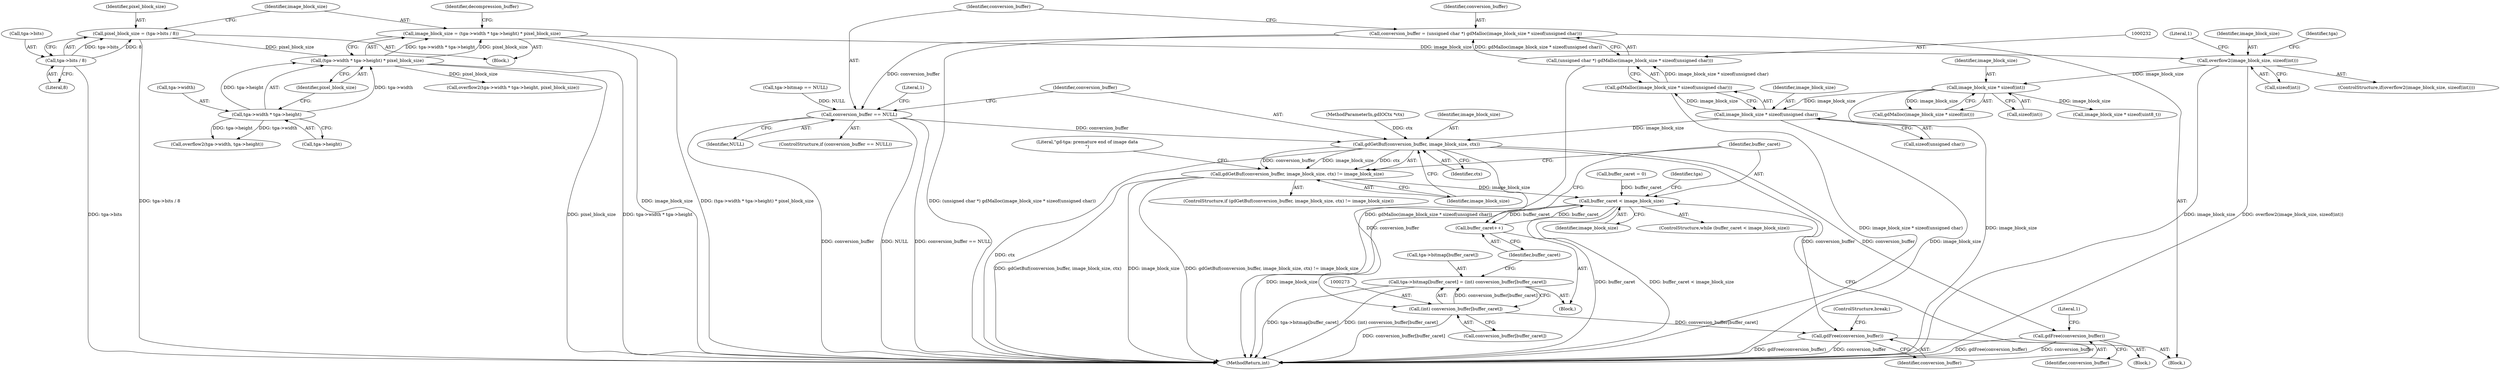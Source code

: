 digraph "0_libgd_01c61f8ab110a77ae64b5ca67c244c728c506f03@integer" {
"1000229" [label="(Call,conversion_buffer = (unsigned char *) gdMalloc(image_block_size * sizeof(unsigned char)))"];
"1000231" [label="(Call,(unsigned char *) gdMalloc(image_block_size * sizeof(unsigned char)))"];
"1000233" [label="(Call,gdMalloc(image_block_size * sizeof(unsigned char)))"];
"1000234" [label="(Call,image_block_size * sizeof(unsigned char))"];
"1000210" [label="(Call,image_block_size * sizeof(int))"];
"1000180" [label="(Call,overflow2(image_block_size, sizeof(int)))"];
"1000117" [label="(Call,image_block_size = (tga->width * tga->height) * pixel_block_size)"];
"1000119" [label="(Call,(tga->width * tga->height) * pixel_block_size)"];
"1000120" [label="(Call,tga->width * tga->height)"];
"1000109" [label="(Call,pixel_block_size = (tga->bits / 8))"];
"1000111" [label="(Call,tga->bits / 8)"];
"1000239" [label="(Call,conversion_buffer == NULL)"];
"1000248" [label="(Call,gdGetBuf(conversion_buffer, image_block_size, ctx))"];
"1000247" [label="(Call,gdGetBuf(conversion_buffer, image_block_size, ctx) != image_block_size)"];
"1000262" [label="(Call,buffer_caret < image_block_size)"];
"1000277" [label="(Call,buffer_caret++)"];
"1000256" [label="(Call,gdFree(conversion_buffer))"];
"1000272" [label="(Call,(int) conversion_buffer[buffer_caret])"];
"1000266" [label="(Call,tga->bitmap[buffer_caret] = (int) conversion_buffer[buffer_caret])"];
"1000279" [label="(Call,gdFree(conversion_buffer))"];
"1000519" [label="(MethodReturn,int)"];
"1000121" [label="(Call,tga->width)"];
"1000241" [label="(Identifier,NULL)"];
"1000110" [label="(Identifier,pixel_block_size)"];
"1000236" [label="(Call,sizeof(unsigned char))"];
"1000230" [label="(Identifier,conversion_buffer)"];
"1000211" [label="(Identifier,image_block_size)"];
"1000187" [label="(Literal,1)"];
"1000277" [label="(Call,buffer_caret++)"];
"1000179" [label="(ControlStructure,if(overflow2(image_block_size, sizeof(int))))"];
"1000233" [label="(Call,gdMalloc(image_block_size * sizeof(unsigned char)))"];
"1000124" [label="(Call,tga->height)"];
"1000107" [label="(Block,)"];
"1000281" [label="(ControlStructure,break;)"];
"1000255" [label="(Literal,\"gd-tga: premature end of image data\n\")"];
"1000239" [label="(Call,conversion_buffer == NULL)"];
"1000231" [label="(Call,(unsigned char *) gdMalloc(image_block_size * sizeof(unsigned char)))"];
"1000234" [label="(Call,image_block_size * sizeof(unsigned char))"];
"1000130" [label="(Identifier,decompression_buffer)"];
"1000112" [label="(Call,tga->bits)"];
"1000105" [label="(MethodParameterIn,gdIOCtx *ctx)"];
"1000180" [label="(Call,overflow2(image_block_size, sizeof(int)))"];
"1000115" [label="(Literal,8)"];
"1000245" [label="(Literal,1)"];
"1000251" [label="(Identifier,ctx)"];
"1000279" [label="(Call,gdFree(conversion_buffer))"];
"1000248" [label="(Call,gdGetBuf(conversion_buffer, image_block_size, ctx))"];
"1000265" [label="(Block,)"];
"1000266" [label="(Call,tga->bitmap[buffer_caret] = (int) conversion_buffer[buffer_caret])"];
"1000235" [label="(Identifier,image_block_size)"];
"1000238" [label="(ControlStructure,if (conversion_buffer == NULL))"];
"1000215" [label="(Call,tga->bitmap == NULL)"];
"1000137" [label="(Call,buffer_caret = 0)"];
"1000263" [label="(Identifier,buffer_caret)"];
"1000118" [label="(Identifier,image_block_size)"];
"1000260" [label="(Literal,1)"];
"1000274" [label="(Call,conversion_buffer[buffer_caret])"];
"1000209" [label="(Call,gdMalloc(image_block_size * sizeof(int)))"];
"1000111" [label="(Call,tga->bits / 8)"];
"1000261" [label="(ControlStructure,while (buffer_caret < image_block_size))"];
"1000280" [label="(Identifier,conversion_buffer)"];
"1000212" [label="(Call,sizeof(int))"];
"1000269" [label="(Identifier,tga)"];
"1000227" [label="(Block,)"];
"1000253" [label="(Block,)"];
"1000181" [label="(Identifier,image_block_size)"];
"1000210" [label="(Call,image_block_size * sizeof(int))"];
"1000249" [label="(Identifier,conversion_buffer)"];
"1000119" [label="(Call,(tga->width * tga->height) * pixel_block_size)"];
"1000120" [label="(Call,tga->width * tga->height)"];
"1000262" [label="(Call,buffer_caret < image_block_size)"];
"1000256" [label="(Call,gdFree(conversion_buffer))"];
"1000117" [label="(Call,image_block_size = (tga->width * tga->height) * pixel_block_size)"];
"1000229" [label="(Call,conversion_buffer = (unsigned char *) gdMalloc(image_block_size * sizeof(unsigned char)))"];
"1000264" [label="(Identifier,image_block_size)"];
"1000127" [label="(Identifier,pixel_block_size)"];
"1000109" [label="(Call,pixel_block_size = (tga->bits / 8))"];
"1000154" [label="(Call,overflow2(tga->width, tga->height))"];
"1000252" [label="(Identifier,image_block_size)"];
"1000267" [label="(Call,tga->bitmap[buffer_caret])"];
"1000182" [label="(Call,sizeof(int))"];
"1000250" [label="(Identifier,image_block_size)"];
"1000166" [label="(Call,overflow2(tga->width * tga->height, pixel_block_size))"];
"1000246" [label="(ControlStructure,if (gdGetBuf(conversion_buffer, image_block_size, ctx) != image_block_size))"];
"1000272" [label="(Call,(int) conversion_buffer[buffer_caret])"];
"1000257" [label="(Identifier,conversion_buffer)"];
"1000240" [label="(Identifier,conversion_buffer)"];
"1000192" [label="(Identifier,tga)"];
"1000247" [label="(Call,gdGetBuf(conversion_buffer, image_block_size, ctx) != image_block_size)"];
"1000278" [label="(Identifier,buffer_caret)"];
"1000288" [label="(Call,image_block_size * sizeof(uint8_t))"];
"1000229" -> "1000227"  [label="AST: "];
"1000229" -> "1000231"  [label="CFG: "];
"1000230" -> "1000229"  [label="AST: "];
"1000231" -> "1000229"  [label="AST: "];
"1000240" -> "1000229"  [label="CFG: "];
"1000229" -> "1000519"  [label="DDG: (unsigned char *) gdMalloc(image_block_size * sizeof(unsigned char))"];
"1000231" -> "1000229"  [label="DDG: gdMalloc(image_block_size * sizeof(unsigned char))"];
"1000229" -> "1000239"  [label="DDG: conversion_buffer"];
"1000231" -> "1000233"  [label="CFG: "];
"1000232" -> "1000231"  [label="AST: "];
"1000233" -> "1000231"  [label="AST: "];
"1000231" -> "1000519"  [label="DDG: gdMalloc(image_block_size * sizeof(unsigned char))"];
"1000233" -> "1000231"  [label="DDG: image_block_size * sizeof(unsigned char)"];
"1000233" -> "1000234"  [label="CFG: "];
"1000234" -> "1000233"  [label="AST: "];
"1000233" -> "1000519"  [label="DDG: image_block_size * sizeof(unsigned char)"];
"1000234" -> "1000233"  [label="DDG: image_block_size"];
"1000234" -> "1000236"  [label="CFG: "];
"1000235" -> "1000234"  [label="AST: "];
"1000236" -> "1000234"  [label="AST: "];
"1000234" -> "1000519"  [label="DDG: image_block_size"];
"1000210" -> "1000234"  [label="DDG: image_block_size"];
"1000234" -> "1000248"  [label="DDG: image_block_size"];
"1000210" -> "1000209"  [label="AST: "];
"1000210" -> "1000212"  [label="CFG: "];
"1000211" -> "1000210"  [label="AST: "];
"1000212" -> "1000210"  [label="AST: "];
"1000209" -> "1000210"  [label="CFG: "];
"1000210" -> "1000519"  [label="DDG: image_block_size"];
"1000210" -> "1000209"  [label="DDG: image_block_size"];
"1000180" -> "1000210"  [label="DDG: image_block_size"];
"1000210" -> "1000288"  [label="DDG: image_block_size"];
"1000180" -> "1000179"  [label="AST: "];
"1000180" -> "1000182"  [label="CFG: "];
"1000181" -> "1000180"  [label="AST: "];
"1000182" -> "1000180"  [label="AST: "];
"1000187" -> "1000180"  [label="CFG: "];
"1000192" -> "1000180"  [label="CFG: "];
"1000180" -> "1000519"  [label="DDG: image_block_size"];
"1000180" -> "1000519"  [label="DDG: overflow2(image_block_size, sizeof(int))"];
"1000117" -> "1000180"  [label="DDG: image_block_size"];
"1000117" -> "1000107"  [label="AST: "];
"1000117" -> "1000119"  [label="CFG: "];
"1000118" -> "1000117"  [label="AST: "];
"1000119" -> "1000117"  [label="AST: "];
"1000130" -> "1000117"  [label="CFG: "];
"1000117" -> "1000519"  [label="DDG: image_block_size"];
"1000117" -> "1000519"  [label="DDG: (tga->width * tga->height) * pixel_block_size"];
"1000119" -> "1000117"  [label="DDG: tga->width * tga->height"];
"1000119" -> "1000117"  [label="DDG: pixel_block_size"];
"1000119" -> "1000127"  [label="CFG: "];
"1000120" -> "1000119"  [label="AST: "];
"1000127" -> "1000119"  [label="AST: "];
"1000119" -> "1000519"  [label="DDG: pixel_block_size"];
"1000119" -> "1000519"  [label="DDG: tga->width * tga->height"];
"1000120" -> "1000119"  [label="DDG: tga->width"];
"1000120" -> "1000119"  [label="DDG: tga->height"];
"1000109" -> "1000119"  [label="DDG: pixel_block_size"];
"1000119" -> "1000166"  [label="DDG: pixel_block_size"];
"1000120" -> "1000124"  [label="CFG: "];
"1000121" -> "1000120"  [label="AST: "];
"1000124" -> "1000120"  [label="AST: "];
"1000127" -> "1000120"  [label="CFG: "];
"1000120" -> "1000154"  [label="DDG: tga->width"];
"1000120" -> "1000154"  [label="DDG: tga->height"];
"1000109" -> "1000107"  [label="AST: "];
"1000109" -> "1000111"  [label="CFG: "];
"1000110" -> "1000109"  [label="AST: "];
"1000111" -> "1000109"  [label="AST: "];
"1000118" -> "1000109"  [label="CFG: "];
"1000109" -> "1000519"  [label="DDG: tga->bits / 8"];
"1000111" -> "1000109"  [label="DDG: tga->bits"];
"1000111" -> "1000109"  [label="DDG: 8"];
"1000111" -> "1000115"  [label="CFG: "];
"1000112" -> "1000111"  [label="AST: "];
"1000115" -> "1000111"  [label="AST: "];
"1000111" -> "1000519"  [label="DDG: tga->bits"];
"1000239" -> "1000238"  [label="AST: "];
"1000239" -> "1000241"  [label="CFG: "];
"1000240" -> "1000239"  [label="AST: "];
"1000241" -> "1000239"  [label="AST: "];
"1000245" -> "1000239"  [label="CFG: "];
"1000249" -> "1000239"  [label="CFG: "];
"1000239" -> "1000519"  [label="DDG: conversion_buffer == NULL"];
"1000239" -> "1000519"  [label="DDG: conversion_buffer"];
"1000239" -> "1000519"  [label="DDG: NULL"];
"1000215" -> "1000239"  [label="DDG: NULL"];
"1000239" -> "1000248"  [label="DDG: conversion_buffer"];
"1000248" -> "1000247"  [label="AST: "];
"1000248" -> "1000251"  [label="CFG: "];
"1000249" -> "1000248"  [label="AST: "];
"1000250" -> "1000248"  [label="AST: "];
"1000251" -> "1000248"  [label="AST: "];
"1000252" -> "1000248"  [label="CFG: "];
"1000248" -> "1000519"  [label="DDG: ctx"];
"1000248" -> "1000247"  [label="DDG: conversion_buffer"];
"1000248" -> "1000247"  [label="DDG: image_block_size"];
"1000248" -> "1000247"  [label="DDG: ctx"];
"1000105" -> "1000248"  [label="DDG: ctx"];
"1000248" -> "1000256"  [label="DDG: conversion_buffer"];
"1000248" -> "1000272"  [label="DDG: conversion_buffer"];
"1000248" -> "1000279"  [label="DDG: conversion_buffer"];
"1000247" -> "1000246"  [label="AST: "];
"1000247" -> "1000252"  [label="CFG: "];
"1000252" -> "1000247"  [label="AST: "];
"1000255" -> "1000247"  [label="CFG: "];
"1000263" -> "1000247"  [label="CFG: "];
"1000247" -> "1000519"  [label="DDG: gdGetBuf(conversion_buffer, image_block_size, ctx)"];
"1000247" -> "1000519"  [label="DDG: image_block_size"];
"1000247" -> "1000519"  [label="DDG: gdGetBuf(conversion_buffer, image_block_size, ctx) != image_block_size"];
"1000247" -> "1000262"  [label="DDG: image_block_size"];
"1000262" -> "1000261"  [label="AST: "];
"1000262" -> "1000264"  [label="CFG: "];
"1000263" -> "1000262"  [label="AST: "];
"1000264" -> "1000262"  [label="AST: "];
"1000269" -> "1000262"  [label="CFG: "];
"1000280" -> "1000262"  [label="CFG: "];
"1000262" -> "1000519"  [label="DDG: image_block_size"];
"1000262" -> "1000519"  [label="DDG: buffer_caret"];
"1000262" -> "1000519"  [label="DDG: buffer_caret < image_block_size"];
"1000277" -> "1000262"  [label="DDG: buffer_caret"];
"1000137" -> "1000262"  [label="DDG: buffer_caret"];
"1000262" -> "1000277"  [label="DDG: buffer_caret"];
"1000277" -> "1000265"  [label="AST: "];
"1000277" -> "1000278"  [label="CFG: "];
"1000278" -> "1000277"  [label="AST: "];
"1000263" -> "1000277"  [label="CFG: "];
"1000256" -> "1000253"  [label="AST: "];
"1000256" -> "1000257"  [label="CFG: "];
"1000257" -> "1000256"  [label="AST: "];
"1000260" -> "1000256"  [label="CFG: "];
"1000256" -> "1000519"  [label="DDG: conversion_buffer"];
"1000256" -> "1000519"  [label="DDG: gdFree(conversion_buffer)"];
"1000272" -> "1000266"  [label="AST: "];
"1000272" -> "1000274"  [label="CFG: "];
"1000273" -> "1000272"  [label="AST: "];
"1000274" -> "1000272"  [label="AST: "];
"1000266" -> "1000272"  [label="CFG: "];
"1000272" -> "1000519"  [label="DDG: conversion_buffer[buffer_caret]"];
"1000272" -> "1000266"  [label="DDG: conversion_buffer[buffer_caret]"];
"1000272" -> "1000279"  [label="DDG: conversion_buffer[buffer_caret]"];
"1000266" -> "1000265"  [label="AST: "];
"1000267" -> "1000266"  [label="AST: "];
"1000278" -> "1000266"  [label="CFG: "];
"1000266" -> "1000519"  [label="DDG: tga->bitmap[buffer_caret]"];
"1000266" -> "1000519"  [label="DDG: (int) conversion_buffer[buffer_caret]"];
"1000279" -> "1000227"  [label="AST: "];
"1000279" -> "1000280"  [label="CFG: "];
"1000280" -> "1000279"  [label="AST: "];
"1000281" -> "1000279"  [label="CFG: "];
"1000279" -> "1000519"  [label="DDG: conversion_buffer"];
"1000279" -> "1000519"  [label="DDG: gdFree(conversion_buffer)"];
}
